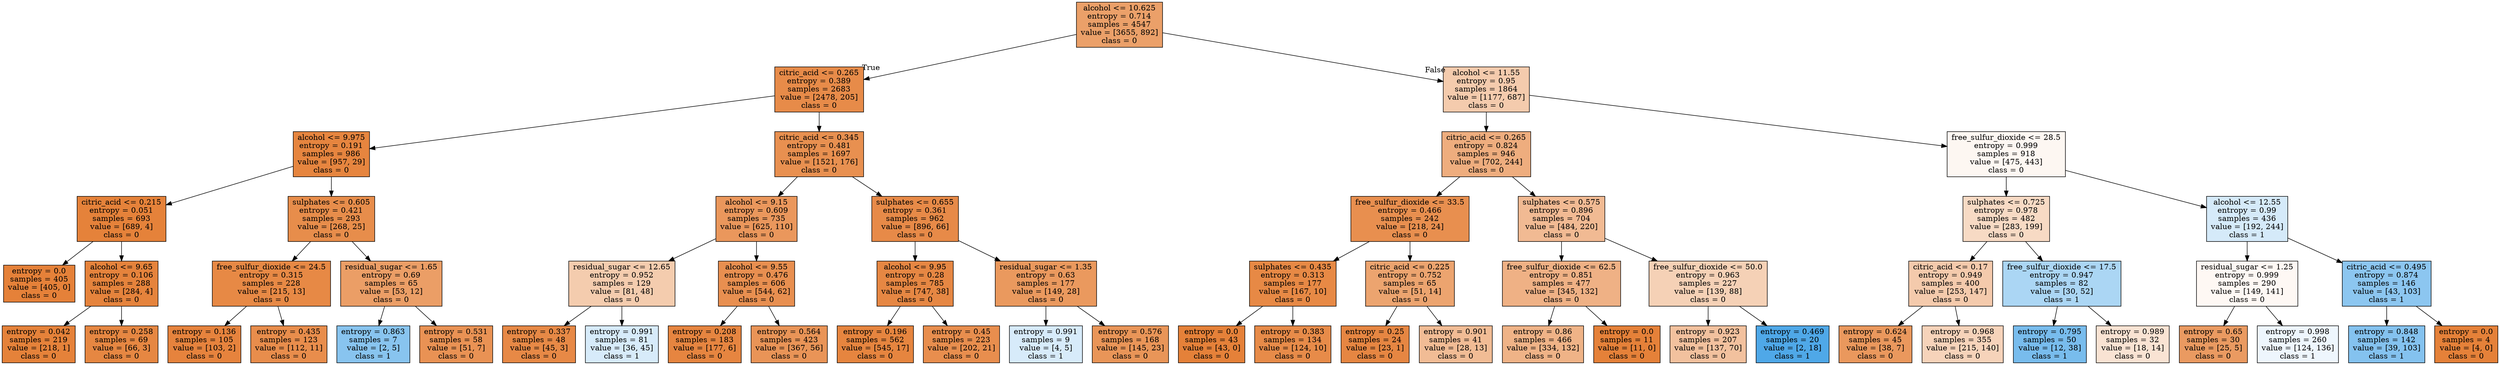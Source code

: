 digraph Tree {
node [shape=box, style="filled", color="black"] ;
0 [label="alcohol <= 10.625\nentropy = 0.714\nsamples = 4547\nvalue = [3655, 892]\nclass = 0", fillcolor="#eba069"] ;
1 [label="citric_acid <= 0.265\nentropy = 0.389\nsamples = 2683\nvalue = [2478, 205]\nclass = 0", fillcolor="#e78b49"] ;
0 -> 1 [labeldistance=2.5, labelangle=45, headlabel="True"] ;
2 [label="alcohol <= 9.975\nentropy = 0.191\nsamples = 986\nvalue = [957, 29]\nclass = 0", fillcolor="#e6853f"] ;
1 -> 2 ;
3 [label="citric_acid <= 0.215\nentropy = 0.051\nsamples = 693\nvalue = [689, 4]\nclass = 0", fillcolor="#e5823a"] ;
2 -> 3 ;
4 [label="entropy = 0.0\nsamples = 405\nvalue = [405, 0]\nclass = 0", fillcolor="#e58139"] ;
3 -> 4 ;
5 [label="alcohol <= 9.65\nentropy = 0.106\nsamples = 288\nvalue = [284, 4]\nclass = 0", fillcolor="#e5833c"] ;
3 -> 5 ;
6 [label="entropy = 0.042\nsamples = 219\nvalue = [218, 1]\nclass = 0", fillcolor="#e5823a"] ;
5 -> 6 ;
7 [label="entropy = 0.258\nsamples = 69\nvalue = [66, 3]\nclass = 0", fillcolor="#e68742"] ;
5 -> 7 ;
8 [label="sulphates <= 0.605\nentropy = 0.421\nsamples = 293\nvalue = [268, 25]\nclass = 0", fillcolor="#e78d4b"] ;
2 -> 8 ;
9 [label="free_sulfur_dioxide <= 24.5\nentropy = 0.315\nsamples = 228\nvalue = [215, 13]\nclass = 0", fillcolor="#e78945"] ;
8 -> 9 ;
10 [label="entropy = 0.136\nsamples = 105\nvalue = [103, 2]\nclass = 0", fillcolor="#e6833d"] ;
9 -> 10 ;
11 [label="entropy = 0.435\nsamples = 123\nvalue = [112, 11]\nclass = 0", fillcolor="#e88d4c"] ;
9 -> 11 ;
12 [label="residual_sugar <= 1.65\nentropy = 0.69\nsamples = 65\nvalue = [53, 12]\nclass = 0", fillcolor="#eb9e66"] ;
8 -> 12 ;
13 [label="entropy = 0.863\nsamples = 7\nvalue = [2, 5]\nclass = 1", fillcolor="#88c4ef"] ;
12 -> 13 ;
14 [label="entropy = 0.531\nsamples = 58\nvalue = [51, 7]\nclass = 0", fillcolor="#e99254"] ;
12 -> 14 ;
15 [label="citric_acid <= 0.345\nentropy = 0.481\nsamples = 1697\nvalue = [1521, 176]\nclass = 0", fillcolor="#e89050"] ;
1 -> 15 ;
16 [label="alcohol <= 9.15\nentropy = 0.609\nsamples = 735\nvalue = [625, 110]\nclass = 0", fillcolor="#ea975c"] ;
15 -> 16 ;
17 [label="residual_sugar <= 12.65\nentropy = 0.952\nsamples = 129\nvalue = [81, 48]\nclass = 0", fillcolor="#f4ccae"] ;
16 -> 17 ;
18 [label="entropy = 0.337\nsamples = 48\nvalue = [45, 3]\nclass = 0", fillcolor="#e78946"] ;
17 -> 18 ;
19 [label="entropy = 0.991\nsamples = 81\nvalue = [36, 45]\nclass = 1", fillcolor="#d7ebfa"] ;
17 -> 19 ;
20 [label="alcohol <= 9.55\nentropy = 0.476\nsamples = 606\nvalue = [544, 62]\nclass = 0", fillcolor="#e88f50"] ;
16 -> 20 ;
21 [label="entropy = 0.208\nsamples = 183\nvalue = [177, 6]\nclass = 0", fillcolor="#e68540"] ;
20 -> 21 ;
22 [label="entropy = 0.564\nsamples = 423\nvalue = [367, 56]\nclass = 0", fillcolor="#e99457"] ;
20 -> 22 ;
23 [label="sulphates <= 0.655\nentropy = 0.361\nsamples = 962\nvalue = [896, 66]\nclass = 0", fillcolor="#e78a48"] ;
15 -> 23 ;
24 [label="alcohol <= 9.95\nentropy = 0.28\nsamples = 785\nvalue = [747, 38]\nclass = 0", fillcolor="#e68743"] ;
23 -> 24 ;
25 [label="entropy = 0.196\nsamples = 562\nvalue = [545, 17]\nclass = 0", fillcolor="#e6853f"] ;
24 -> 25 ;
26 [label="entropy = 0.45\nsamples = 223\nvalue = [202, 21]\nclass = 0", fillcolor="#e88e4e"] ;
24 -> 26 ;
27 [label="residual_sugar <= 1.35\nentropy = 0.63\nsamples = 177\nvalue = [149, 28]\nclass = 0", fillcolor="#ea995e"] ;
23 -> 27 ;
28 [label="entropy = 0.991\nsamples = 9\nvalue = [4, 5]\nclass = 1", fillcolor="#d7ebfa"] ;
27 -> 28 ;
29 [label="entropy = 0.576\nsamples = 168\nvalue = [145, 23]\nclass = 0", fillcolor="#e99558"] ;
27 -> 29 ;
30 [label="alcohol <= 11.55\nentropy = 0.95\nsamples = 1864\nvalue = [1177, 687]\nclass = 0", fillcolor="#f4cbad"] ;
0 -> 30 [labeldistance=2.5, labelangle=-45, headlabel="False"] ;
31 [label="citric_acid <= 0.265\nentropy = 0.824\nsamples = 946\nvalue = [702, 244]\nclass = 0", fillcolor="#eead7e"] ;
30 -> 31 ;
32 [label="free_sulfur_dioxide <= 33.5\nentropy = 0.466\nsamples = 242\nvalue = [218, 24]\nclass = 0", fillcolor="#e88f4f"] ;
31 -> 32 ;
33 [label="sulphates <= 0.435\nentropy = 0.313\nsamples = 177\nvalue = [167, 10]\nclass = 0", fillcolor="#e78945"] ;
32 -> 33 ;
34 [label="entropy = 0.0\nsamples = 43\nvalue = [43, 0]\nclass = 0", fillcolor="#e58139"] ;
33 -> 34 ;
35 [label="entropy = 0.383\nsamples = 134\nvalue = [124, 10]\nclass = 0", fillcolor="#e78b49"] ;
33 -> 35 ;
36 [label="citric_acid <= 0.225\nentropy = 0.752\nsamples = 65\nvalue = [51, 14]\nclass = 0", fillcolor="#eca46f"] ;
32 -> 36 ;
37 [label="entropy = 0.25\nsamples = 24\nvalue = [23, 1]\nclass = 0", fillcolor="#e68642"] ;
36 -> 37 ;
38 [label="entropy = 0.901\nsamples = 41\nvalue = [28, 13]\nclass = 0", fillcolor="#f1bc95"] ;
36 -> 38 ;
39 [label="sulphates <= 0.575\nentropy = 0.896\nsamples = 704\nvalue = [484, 220]\nclass = 0", fillcolor="#f1ba93"] ;
31 -> 39 ;
40 [label="free_sulfur_dioxide <= 62.5\nentropy = 0.851\nsamples = 477\nvalue = [345, 132]\nclass = 0", fillcolor="#efb185"] ;
39 -> 40 ;
41 [label="entropy = 0.86\nsamples = 466\nvalue = [334, 132]\nclass = 0", fillcolor="#efb387"] ;
40 -> 41 ;
42 [label="entropy = 0.0\nsamples = 11\nvalue = [11, 0]\nclass = 0", fillcolor="#e58139"] ;
40 -> 42 ;
43 [label="free_sulfur_dioxide <= 50.0\nentropy = 0.963\nsamples = 227\nvalue = [139, 88]\nclass = 0", fillcolor="#f5d1b6"] ;
39 -> 43 ;
44 [label="entropy = 0.923\nsamples = 207\nvalue = [137, 70]\nclass = 0", fillcolor="#f2c19e"] ;
43 -> 44 ;
45 [label="entropy = 0.469\nsamples = 20\nvalue = [2, 18]\nclass = 1", fillcolor="#4fa8e8"] ;
43 -> 45 ;
46 [label="free_sulfur_dioxide <= 28.5\nentropy = 0.999\nsamples = 918\nvalue = [475, 443]\nclass = 0", fillcolor="#fdf7f2"] ;
30 -> 46 ;
47 [label="sulphates <= 0.725\nentropy = 0.978\nsamples = 482\nvalue = [283, 199]\nclass = 0", fillcolor="#f7dac4"] ;
46 -> 47 ;
48 [label="citric_acid <= 0.17\nentropy = 0.949\nsamples = 400\nvalue = [253, 147]\nclass = 0", fillcolor="#f4caac"] ;
47 -> 48 ;
49 [label="entropy = 0.624\nsamples = 45\nvalue = [38, 7]\nclass = 0", fillcolor="#ea985d"] ;
48 -> 49 ;
50 [label="entropy = 0.968\nsamples = 355\nvalue = [215, 140]\nclass = 0", fillcolor="#f6d3ba"] ;
48 -> 50 ;
51 [label="free_sulfur_dioxide <= 17.5\nentropy = 0.947\nsamples = 82\nvalue = [30, 52]\nclass = 1", fillcolor="#abd6f4"] ;
47 -> 51 ;
52 [label="entropy = 0.795\nsamples = 50\nvalue = [12, 38]\nclass = 1", fillcolor="#78bced"] ;
51 -> 52 ;
53 [label="entropy = 0.989\nsamples = 32\nvalue = [18, 14]\nclass = 0", fillcolor="#f9e3d3"] ;
51 -> 53 ;
54 [label="alcohol <= 12.55\nentropy = 0.99\nsamples = 436\nvalue = [192, 244]\nclass = 1", fillcolor="#d5eaf9"] ;
46 -> 54 ;
55 [label="residual_sugar <= 1.25\nentropy = 0.999\nsamples = 290\nvalue = [149, 141]\nclass = 0", fillcolor="#fef8f4"] ;
54 -> 55 ;
56 [label="entropy = 0.65\nsamples = 30\nvalue = [25, 5]\nclass = 0", fillcolor="#ea9a61"] ;
55 -> 56 ;
57 [label="entropy = 0.998\nsamples = 260\nvalue = [124, 136]\nclass = 1", fillcolor="#eef6fd"] ;
55 -> 57 ;
58 [label="citric_acid <= 0.495\nentropy = 0.874\nsamples = 146\nvalue = [43, 103]\nclass = 1", fillcolor="#8cc6f0"] ;
54 -> 58 ;
59 [label="entropy = 0.848\nsamples = 142\nvalue = [39, 103]\nclass = 1", fillcolor="#84c2ef"] ;
58 -> 59 ;
60 [label="entropy = 0.0\nsamples = 4\nvalue = [4, 0]\nclass = 0", fillcolor="#e58139"] ;
58 -> 60 ;
}

